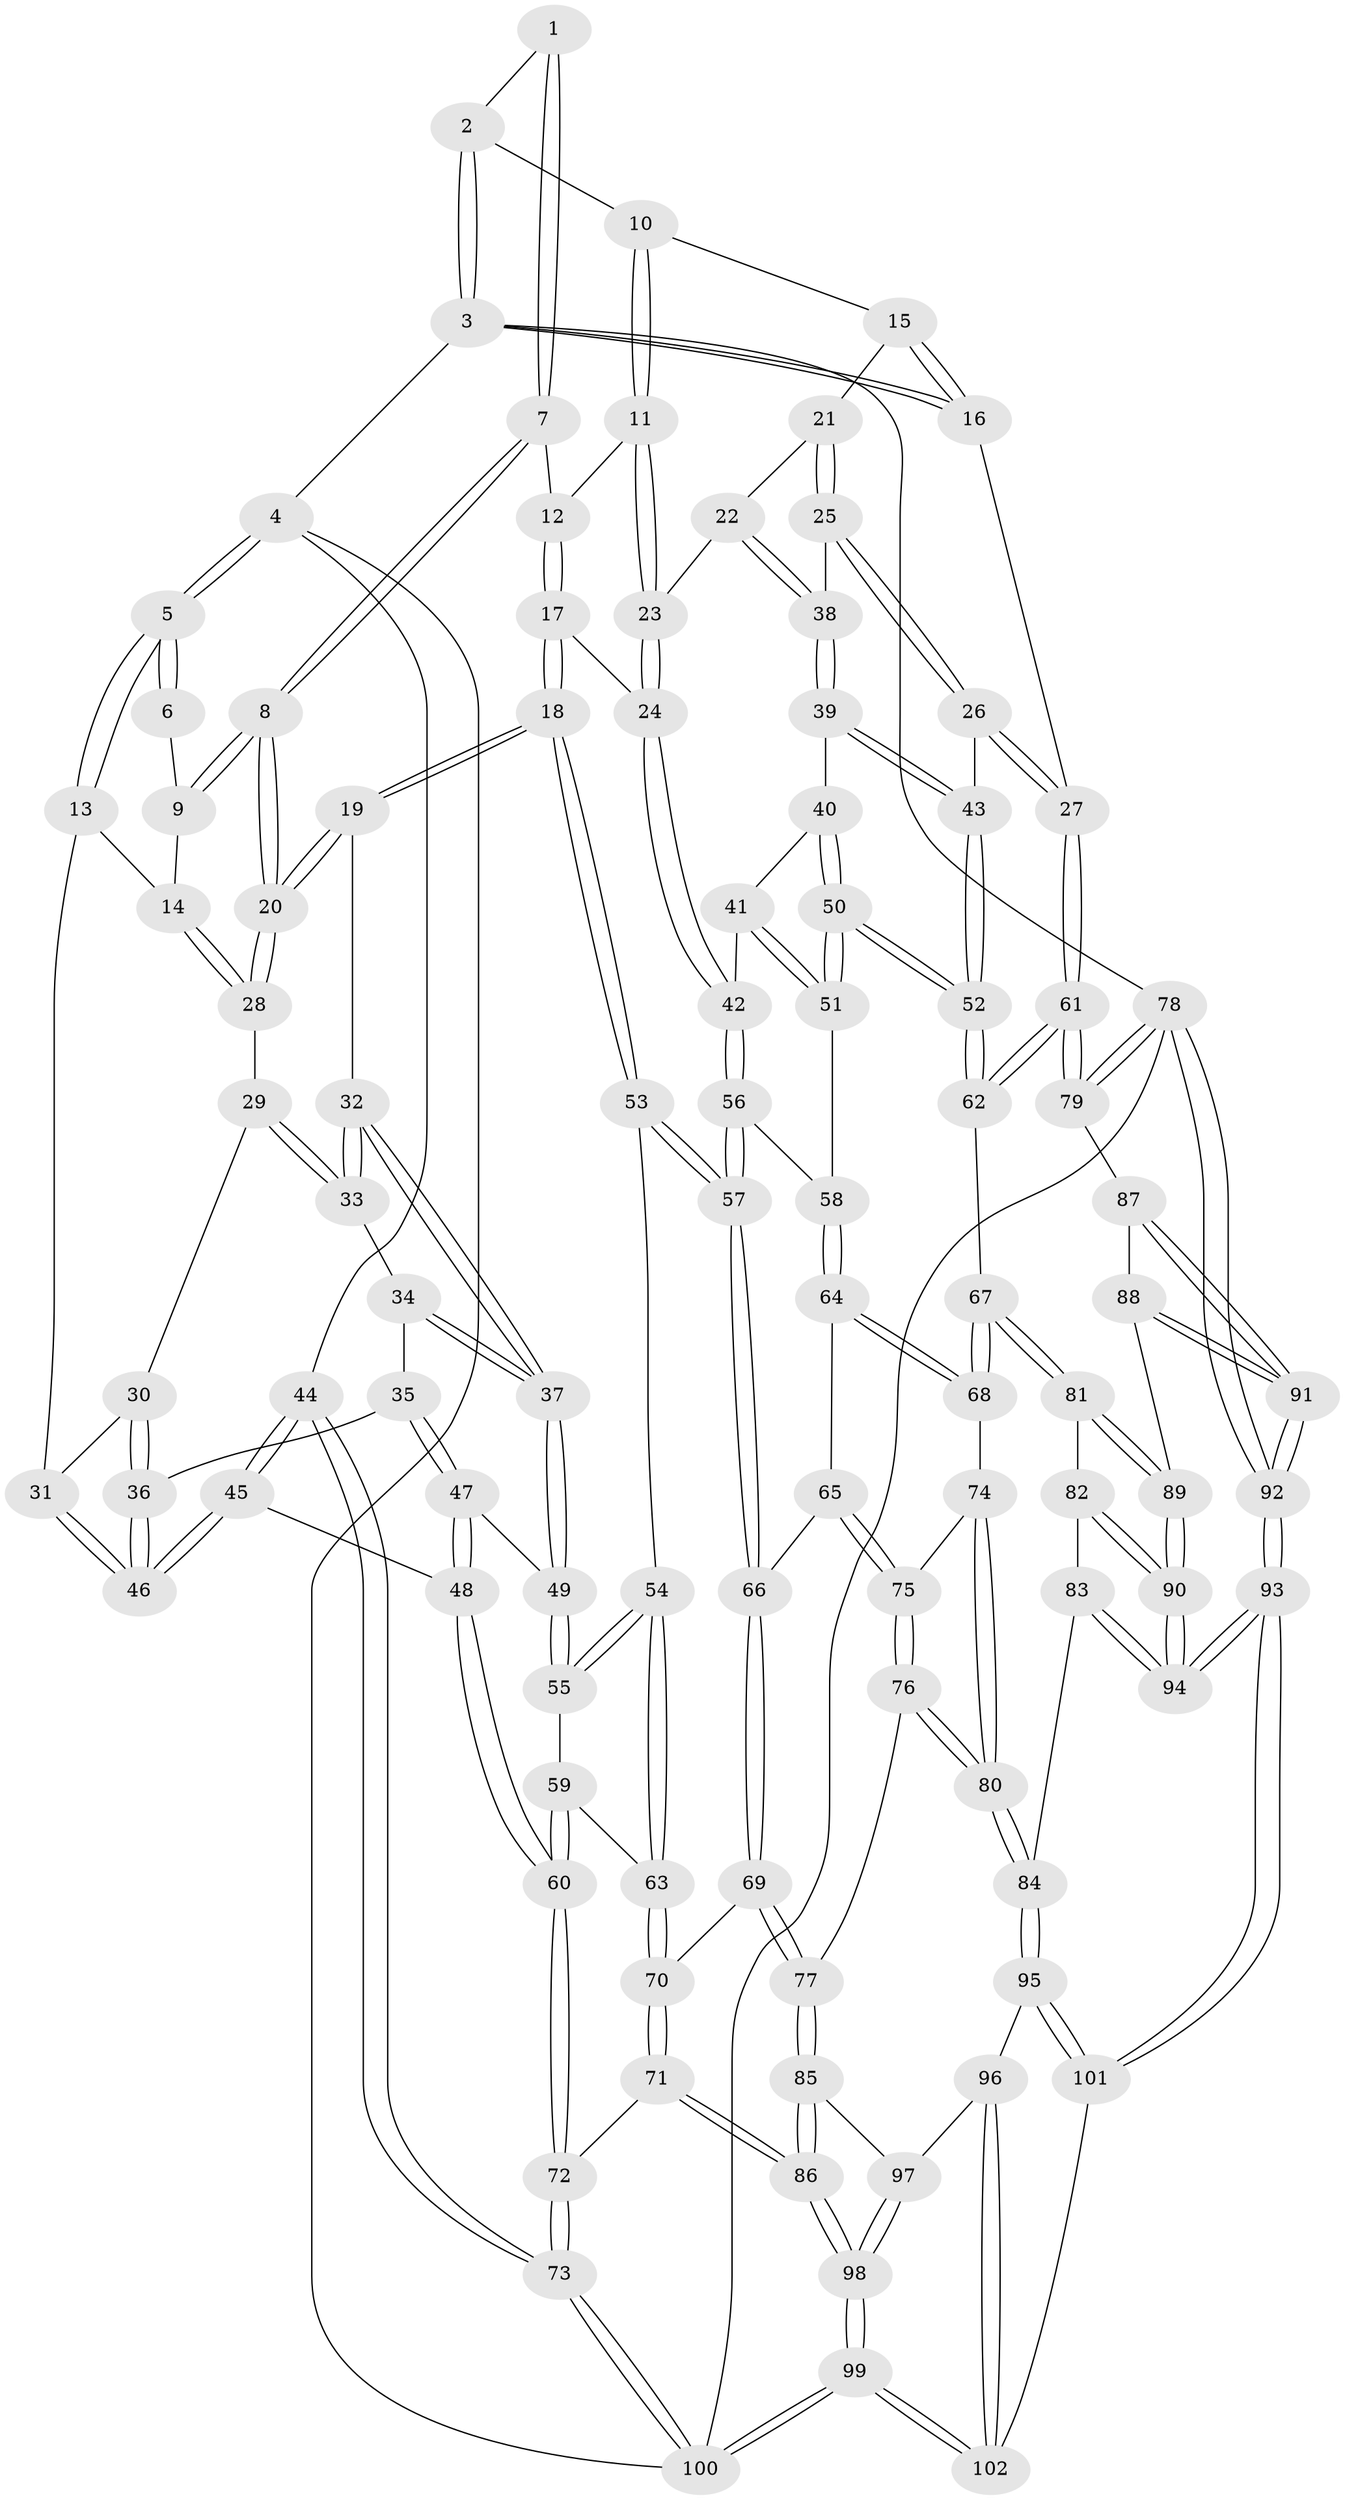 // Generated by graph-tools (version 1.1) at 2025/38/02/21/25 10:38:57]
// undirected, 102 vertices, 252 edges
graph export_dot {
graph [start="1"]
  node [color=gray90,style=filled];
  1 [pos="+0.6515946095567611+0"];
  2 [pos="+0.6822948600906548+0"];
  3 [pos="+1+0"];
  4 [pos="+0+0"];
  5 [pos="+0+0"];
  6 [pos="+0.29615459405496153+0"];
  7 [pos="+0.4945897865832658+0.12745113731860125"];
  8 [pos="+0.46625571137221844+0.15932412591740663"];
  9 [pos="+0.28802090993138385+0"];
  10 [pos="+0.7146097331693259+0"];
  11 [pos="+0.6885395995230422+0.11195488077423633"];
  12 [pos="+0.5896420208444314+0.15922754493948596"];
  13 [pos="+0.10169450661546789+0.11738414591879089"];
  14 [pos="+0.24250696850526898+0.11057272738153356"];
  15 [pos="+0.8827896835019695+0.11300485601858122"];
  16 [pos="+1+0"];
  17 [pos="+0.5024173818777193+0.3030415452849766"];
  18 [pos="+0.4807742398163747+0.3011663500646936"];
  19 [pos="+0.46501910810605207+0.28509678052598736"];
  20 [pos="+0.45590282706167534+0.25850479514210567"];
  21 [pos="+0.8859036581100841+0.13565166160468034"];
  22 [pos="+0.7853996859004541+0.2589758471958855"];
  23 [pos="+0.6947922167757419+0.1975574146579763"];
  24 [pos="+0.5756458009631391+0.3194284212762018"];
  25 [pos="+0.9735168904962683+0.250910462768009"];
  26 [pos="+1+0.32821907830205876"];
  27 [pos="+1+0.34227246052904786"];
  28 [pos="+0.247776431344653+0.14798956365048052"];
  29 [pos="+0.23957880710177915+0.16978330037060807"];
  30 [pos="+0.21722994029162576+0.1979795938607726"];
  31 [pos="+0.03262440077016598+0.24788770828648837"];
  32 [pos="+0.39081282007366414+0.30172521918476286"];
  33 [pos="+0.2965537792938926+0.28996127015658224"];
  34 [pos="+0.28567588583544296+0.30059464825386384"];
  35 [pos="+0.1991881027618257+0.3079996595444507"];
  36 [pos="+0.19454557809698075+0.3029439919154404"];
  37 [pos="+0.2724847904809441+0.3994972068975748"];
  38 [pos="+0.787187647660547+0.2637733919146786"];
  39 [pos="+0.7910617481954159+0.30330609766983596"];
  40 [pos="+0.763660821978395+0.33499621647241323"];
  41 [pos="+0.7597568668130532+0.3363487087587068"];
  42 [pos="+0.5904806576383722+0.3360401817288131"];
  43 [pos="+0.9256364904474156+0.38205519263004983"];
  44 [pos="+0+0.35493686117236645"];
  45 [pos="+0+0.3504082881269512"];
  46 [pos="+0+0.34791698231639195"];
  47 [pos="+0.2320134931782762+0.39556118086584785"];
  48 [pos="+0.11802634308867085+0.45974475045481544"];
  49 [pos="+0.26998767473444657+0.4035229442465278"];
  50 [pos="+0.7982391994299982+0.485403079988086"];
  51 [pos="+0.6792096463087959+0.4584509021419886"];
  52 [pos="+0.8320360669494148+0.5069527058921085"];
  53 [pos="+0.42312294410113976+0.46468394364537385"];
  54 [pos="+0.34775947069656843+0.4636252026640181"];
  55 [pos="+0.29717351875553377+0.43872117969817404"];
  56 [pos="+0.6278436085963359+0.4248309347407136"];
  57 [pos="+0.43914952922697714+0.496134408530136"];
  58 [pos="+0.6472022820162603+0.45941879522625856"];
  59 [pos="+0.24935342499786345+0.4961510199553098"];
  60 [pos="+0.16162825716382992+0.5461417378211009"];
  61 [pos="+1+0.57335715754931"];
  62 [pos="+0.8357395610901324+0.5269336891889479"];
  63 [pos="+0.29830257888418893+0.5520261810377913"];
  64 [pos="+0.6388759597569926+0.4789235470546503"];
  65 [pos="+0.522830903028576+0.5387011085031972"];
  66 [pos="+0.44367316307257465+0.5075816009687822"];
  67 [pos="+0.809546528648299+0.6523630509342362"];
  68 [pos="+0.657180795479676+0.5712152643928149"];
  69 [pos="+0.39464575714608324+0.6314010400532508"];
  70 [pos="+0.27298363164991146+0.6571316325110511"];
  71 [pos="+0.21185764953636932+0.6933246866382698"];
  72 [pos="+0.17970918620493478+0.6844946189444955"];
  73 [pos="+0+0.8363244112581865"];
  74 [pos="+0.6152237946765617+0.6097817340968841"];
  75 [pos="+0.5334331421620272+0.5636541912404812"];
  76 [pos="+0.5108698861086827+0.7276344499299005"];
  77 [pos="+0.5045033530292912+0.7291316056615397"];
  78 [pos="+1+1"];
  79 [pos="+1+0.624058676456702"];
  80 [pos="+0.5912077040428878+0.7334805017725017"];
  81 [pos="+0.8112507351489517+0.6624282669460655"];
  82 [pos="+0.7391475204262745+0.708031008098252"];
  83 [pos="+0.634959968651674+0.7476240130180654"];
  84 [pos="+0.6163347654578006+0.7471124578203295"];
  85 [pos="+0.48822556055901045+0.7524107577022588"];
  86 [pos="+0.29103973261120597+0.8203750076602834"];
  87 [pos="+0.9921148954850711+0.6842489040892675"];
  88 [pos="+0.8536273060896554+0.6928584768466413"];
  89 [pos="+0.8426877228873535+0.6867845199979494"];
  90 [pos="+0.759697110572141+0.8998579578540139"];
  91 [pos="+0.939617050073642+1"];
  92 [pos="+0.983021813427083+1"];
  93 [pos="+0.8032671629228076+1"];
  94 [pos="+0.7546236513905757+0.937556708715693"];
  95 [pos="+0.597316200588895+0.8764747093612705"];
  96 [pos="+0.49458100301550384+0.859882967925175"];
  97 [pos="+0.4840758910918987+0.8133602329008522"];
  98 [pos="+0.30312287688791556+0.9449852739244919"];
  99 [pos="+0.2970221087366683+1"];
  100 [pos="+0+1"];
  101 [pos="+0.6558230907704524+1"];
  102 [pos="+0.4422646042763809+1"];
  1 -- 2;
  1 -- 7;
  1 -- 7;
  2 -- 3;
  2 -- 3;
  2 -- 10;
  3 -- 4;
  3 -- 16;
  3 -- 16;
  3 -- 78;
  4 -- 5;
  4 -- 5;
  4 -- 44;
  4 -- 100;
  5 -- 6;
  5 -- 6;
  5 -- 13;
  5 -- 13;
  6 -- 9;
  7 -- 8;
  7 -- 8;
  7 -- 12;
  8 -- 9;
  8 -- 9;
  8 -- 20;
  8 -- 20;
  9 -- 14;
  10 -- 11;
  10 -- 11;
  10 -- 15;
  11 -- 12;
  11 -- 23;
  11 -- 23;
  12 -- 17;
  12 -- 17;
  13 -- 14;
  13 -- 31;
  14 -- 28;
  14 -- 28;
  15 -- 16;
  15 -- 16;
  15 -- 21;
  16 -- 27;
  17 -- 18;
  17 -- 18;
  17 -- 24;
  18 -- 19;
  18 -- 19;
  18 -- 53;
  18 -- 53;
  19 -- 20;
  19 -- 20;
  19 -- 32;
  20 -- 28;
  20 -- 28;
  21 -- 22;
  21 -- 25;
  21 -- 25;
  22 -- 23;
  22 -- 38;
  22 -- 38;
  23 -- 24;
  23 -- 24;
  24 -- 42;
  24 -- 42;
  25 -- 26;
  25 -- 26;
  25 -- 38;
  26 -- 27;
  26 -- 27;
  26 -- 43;
  27 -- 61;
  27 -- 61;
  28 -- 29;
  29 -- 30;
  29 -- 33;
  29 -- 33;
  30 -- 31;
  30 -- 36;
  30 -- 36;
  31 -- 46;
  31 -- 46;
  32 -- 33;
  32 -- 33;
  32 -- 37;
  32 -- 37;
  33 -- 34;
  34 -- 35;
  34 -- 37;
  34 -- 37;
  35 -- 36;
  35 -- 47;
  35 -- 47;
  36 -- 46;
  36 -- 46;
  37 -- 49;
  37 -- 49;
  38 -- 39;
  38 -- 39;
  39 -- 40;
  39 -- 43;
  39 -- 43;
  40 -- 41;
  40 -- 50;
  40 -- 50;
  41 -- 42;
  41 -- 51;
  41 -- 51;
  42 -- 56;
  42 -- 56;
  43 -- 52;
  43 -- 52;
  44 -- 45;
  44 -- 45;
  44 -- 73;
  44 -- 73;
  45 -- 46;
  45 -- 46;
  45 -- 48;
  47 -- 48;
  47 -- 48;
  47 -- 49;
  48 -- 60;
  48 -- 60;
  49 -- 55;
  49 -- 55;
  50 -- 51;
  50 -- 51;
  50 -- 52;
  50 -- 52;
  51 -- 58;
  52 -- 62;
  52 -- 62;
  53 -- 54;
  53 -- 57;
  53 -- 57;
  54 -- 55;
  54 -- 55;
  54 -- 63;
  54 -- 63;
  55 -- 59;
  56 -- 57;
  56 -- 57;
  56 -- 58;
  57 -- 66;
  57 -- 66;
  58 -- 64;
  58 -- 64;
  59 -- 60;
  59 -- 60;
  59 -- 63;
  60 -- 72;
  60 -- 72;
  61 -- 62;
  61 -- 62;
  61 -- 79;
  61 -- 79;
  62 -- 67;
  63 -- 70;
  63 -- 70;
  64 -- 65;
  64 -- 68;
  64 -- 68;
  65 -- 66;
  65 -- 75;
  65 -- 75;
  66 -- 69;
  66 -- 69;
  67 -- 68;
  67 -- 68;
  67 -- 81;
  67 -- 81;
  68 -- 74;
  69 -- 70;
  69 -- 77;
  69 -- 77;
  70 -- 71;
  70 -- 71;
  71 -- 72;
  71 -- 86;
  71 -- 86;
  72 -- 73;
  72 -- 73;
  73 -- 100;
  73 -- 100;
  74 -- 75;
  74 -- 80;
  74 -- 80;
  75 -- 76;
  75 -- 76;
  76 -- 77;
  76 -- 80;
  76 -- 80;
  77 -- 85;
  77 -- 85;
  78 -- 79;
  78 -- 79;
  78 -- 92;
  78 -- 92;
  78 -- 100;
  79 -- 87;
  80 -- 84;
  80 -- 84;
  81 -- 82;
  81 -- 89;
  81 -- 89;
  82 -- 83;
  82 -- 90;
  82 -- 90;
  83 -- 84;
  83 -- 94;
  83 -- 94;
  84 -- 95;
  84 -- 95;
  85 -- 86;
  85 -- 86;
  85 -- 97;
  86 -- 98;
  86 -- 98;
  87 -- 88;
  87 -- 91;
  87 -- 91;
  88 -- 89;
  88 -- 91;
  88 -- 91;
  89 -- 90;
  89 -- 90;
  90 -- 94;
  90 -- 94;
  91 -- 92;
  91 -- 92;
  92 -- 93;
  92 -- 93;
  93 -- 94;
  93 -- 94;
  93 -- 101;
  93 -- 101;
  95 -- 96;
  95 -- 101;
  95 -- 101;
  96 -- 97;
  96 -- 102;
  96 -- 102;
  97 -- 98;
  97 -- 98;
  98 -- 99;
  98 -- 99;
  99 -- 100;
  99 -- 100;
  99 -- 102;
  99 -- 102;
  101 -- 102;
}
